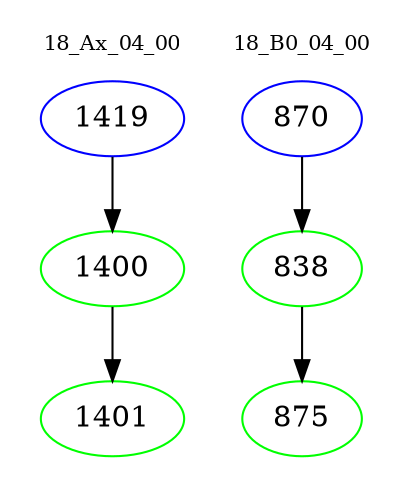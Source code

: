 digraph{
subgraph cluster_0 {
color = white
label = "18_Ax_04_00";
fontsize=10;
T0_1419 [label="1419", color="blue"]
T0_1419 -> T0_1400 [color="black"]
T0_1400 [label="1400", color="green"]
T0_1400 -> T0_1401 [color="black"]
T0_1401 [label="1401", color="green"]
}
subgraph cluster_1 {
color = white
label = "18_B0_04_00";
fontsize=10;
T1_870 [label="870", color="blue"]
T1_870 -> T1_838 [color="black"]
T1_838 [label="838", color="green"]
T1_838 -> T1_875 [color="black"]
T1_875 [label="875", color="green"]
}
}
